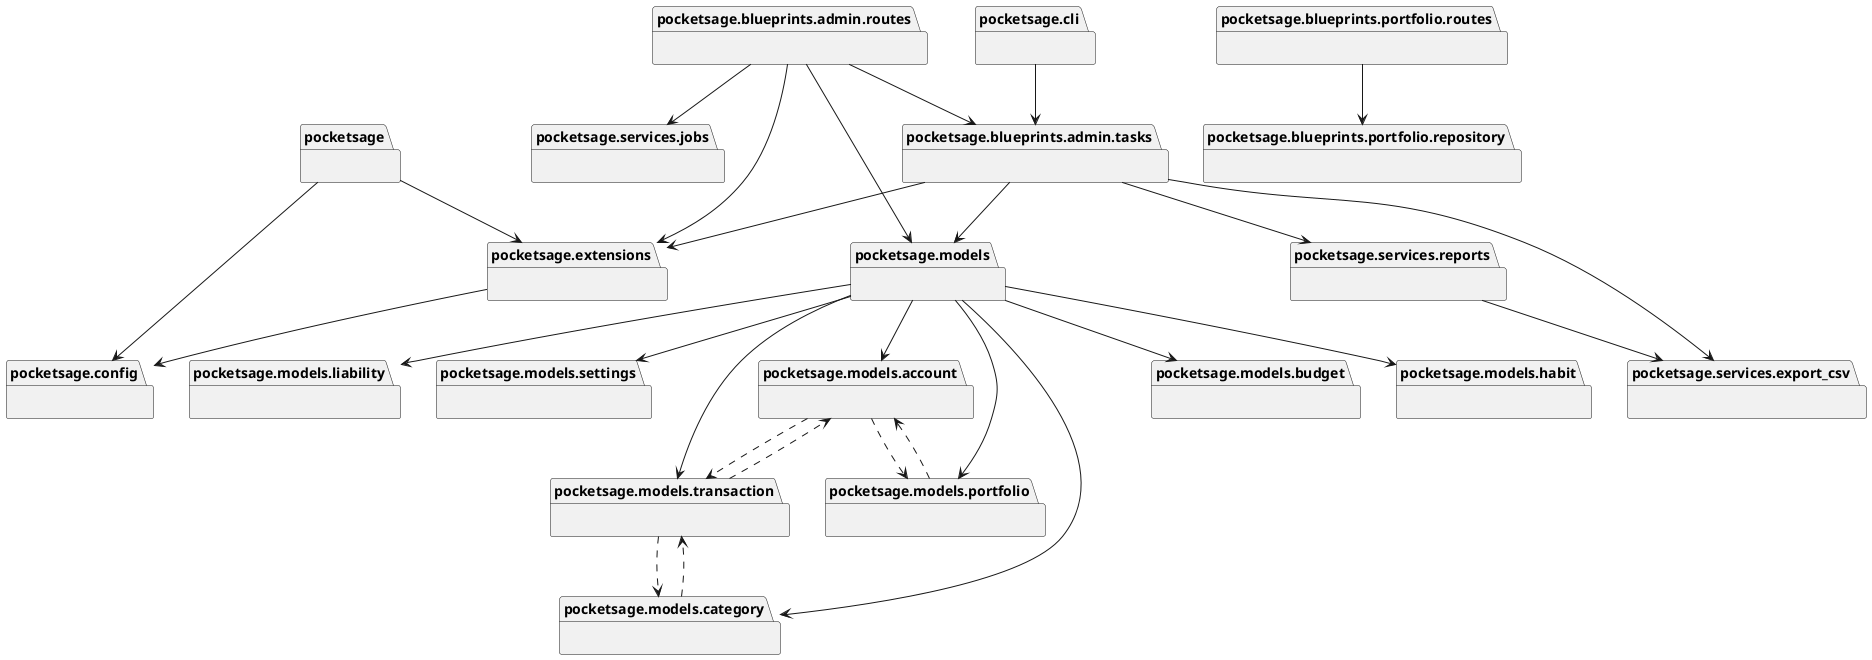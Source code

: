 @startuml packages_PocketSage
set namespaceSeparator none
package "pocketsage" as pocketsage {}
package "pocketsage.config" as pocketsage.config {}
package "pocketsage.extensions" as pocketsage.extensions {}
package "pocketsage.blueprints.admin.routes" as pocketsage.blueprints.admin.routes {}
package "pocketsage.blueprints.admin.tasks" as pocketsage.blueprints.admin.tasks {}
package "pocketsage.blueprints.portfolio.repository" as pocketsage.blueprints.portfolio.repository {}
package "pocketsage.blueprints.portfolio.routes" as pocketsage.blueprints.portfolio.routes {}
package "pocketsage.cli" as pocketsage.cli {}
package "pocketsage.models" as pocketsage.models {}
package "pocketsage.models.account" as pocketsage.models.account {}
package "pocketsage.models.budget" as pocketsage.models.budget {}
package "pocketsage.models.category" as pocketsage.models.category {}
package "pocketsage.models.habit" as pocketsage.models.habit {}
package "pocketsage.models.liability" as pocketsage.models.liability {}
package "pocketsage.models.portfolio" as pocketsage.models.portfolio {}
package "pocketsage.models.settings" as pocketsage.models.settings {}
package "pocketsage.models.transaction" as pocketsage.models.transaction {}
package "pocketsage.services.export_csv" as pocketsage.services.export_csv {}
package "pocketsage.services.jobs" as pocketsage.services.jobs {}
package "pocketsage.services.reports" as pocketsage.services.reports {}
pocketsage --> pocketsage.config
pocketsage --> pocketsage.extensions
pocketsage.blueprints.admin.routes --> pocketsage.blueprints.admin.tasks
pocketsage.blueprints.admin.routes --> pocketsage.extensions
pocketsage.blueprints.admin.routes --> pocketsage.models
pocketsage.blueprints.admin.routes --> pocketsage.services.jobs
pocketsage.blueprints.admin.tasks --> pocketsage.extensions
pocketsage.blueprints.admin.tasks --> pocketsage.models
pocketsage.blueprints.admin.tasks --> pocketsage.services.export_csv
pocketsage.blueprints.admin.tasks --> pocketsage.services.reports
pocketsage.blueprints.portfolio.routes --> pocketsage.blueprints.portfolio.repository
pocketsage.cli --> pocketsage.blueprints.admin.tasks
pocketsage.extensions --> pocketsage.config
pocketsage.models --> pocketsage.models.account
pocketsage.models --> pocketsage.models.budget
pocketsage.models --> pocketsage.models.category
pocketsage.models --> pocketsage.models.habit
pocketsage.models --> pocketsage.models.liability
pocketsage.models --> pocketsage.models.portfolio
pocketsage.models --> pocketsage.models.settings
pocketsage.models --> pocketsage.models.transaction
pocketsage.services.reports --> pocketsage.services.export_csv
pocketsage.models.account ..> pocketsage.models.portfolio
pocketsage.models.account ..> pocketsage.models.transaction
pocketsage.models.category ..> pocketsage.models.transaction
pocketsage.models.portfolio ..> pocketsage.models.account
pocketsage.models.transaction ..> pocketsage.models.account
pocketsage.models.transaction ..> pocketsage.models.category
@enduml
